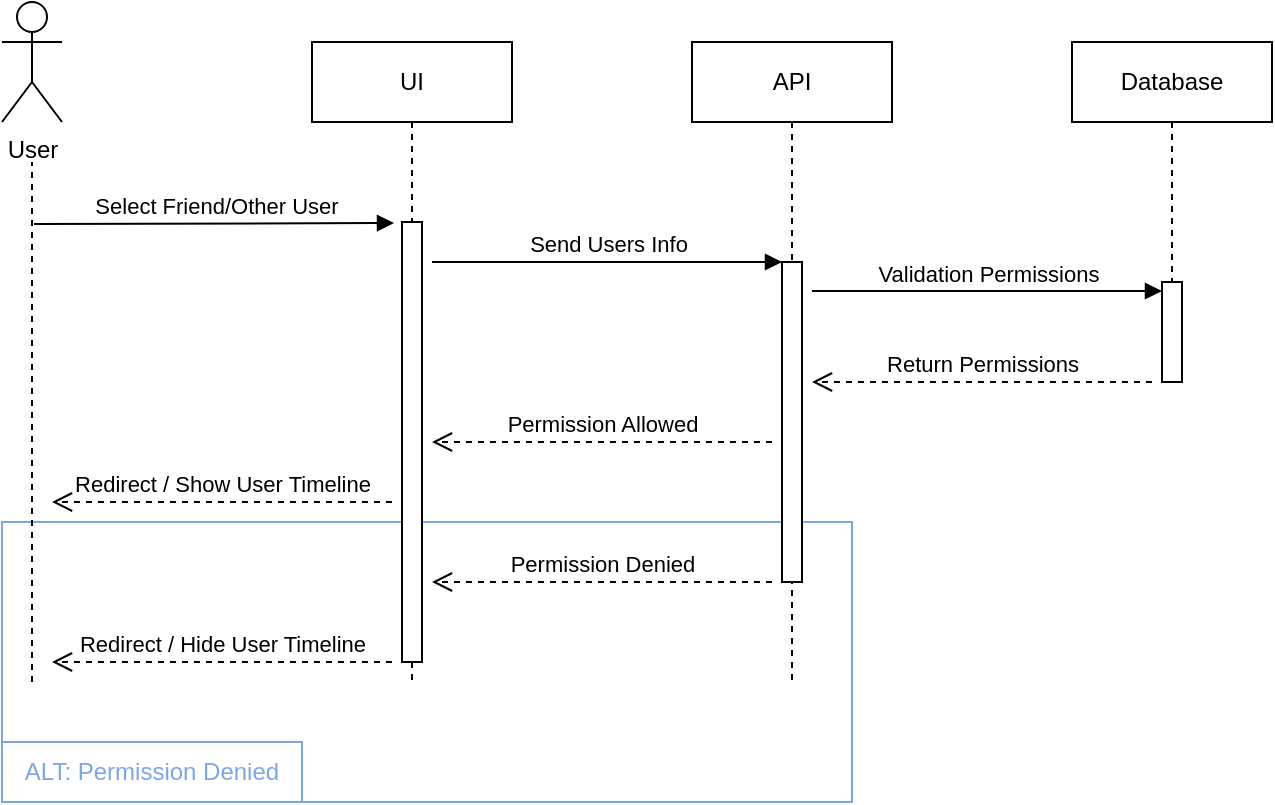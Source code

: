 <mxfile version="21.7.5" type="device">
  <diagram name="Page-1" id="2YBvvXClWsGukQMizWep">
    <mxGraphModel dx="1050" dy="542" grid="1" gridSize="10" guides="1" tooltips="1" connect="1" arrows="1" fold="1" page="1" pageScale="1" pageWidth="850" pageHeight="1100" math="0" shadow="0">
      <root>
        <mxCell id="0" />
        <mxCell id="1" parent="0" />
        <mxCell id="9hIXvd_vDNnnHWC71N-C-29" value="" style="rounded=0;whiteSpace=wrap;html=1;strokeColor=#7EA6E0;" vertex="1" parent="1">
          <mxGeometry x="65" y="280" width="425" height="140" as="geometry" />
        </mxCell>
        <mxCell id="pPaHzkRW0WduUCZ9Fjcq-30" value="" style="endArrow=none;dashed=1;html=1;rounded=0;" parent="1" edge="1">
          <mxGeometry width="50" height="50" relative="1" as="geometry">
            <mxPoint x="80" y="360" as="sourcePoint" />
            <mxPoint x="80" y="100" as="targetPoint" />
          </mxGeometry>
        </mxCell>
        <mxCell id="aM9ryv3xv72pqoxQDRHE-5" value="UI" style="shape=umlLifeline;perimeter=lifelinePerimeter;whiteSpace=wrap;html=1;container=0;dropTarget=0;collapsible=0;recursiveResize=0;outlineConnect=0;portConstraint=eastwest;newEdgeStyle={&quot;edgeStyle&quot;:&quot;elbowEdgeStyle&quot;,&quot;elbow&quot;:&quot;vertical&quot;,&quot;curved&quot;:0,&quot;rounded&quot;:0};" parent="1" vertex="1">
          <mxGeometry x="220" y="40" width="100" height="320" as="geometry" />
        </mxCell>
        <mxCell id="aM9ryv3xv72pqoxQDRHE-6" value="" style="html=1;points=[];perimeter=orthogonalPerimeter;outlineConnect=0;targetShapes=umlLifeline;portConstraint=eastwest;newEdgeStyle={&quot;edgeStyle&quot;:&quot;elbowEdgeStyle&quot;,&quot;elbow&quot;:&quot;vertical&quot;,&quot;curved&quot;:0,&quot;rounded&quot;:0};" parent="aM9ryv3xv72pqoxQDRHE-5" vertex="1">
          <mxGeometry x="45" y="90" width="10" height="220" as="geometry" />
        </mxCell>
        <mxCell id="pPaHzkRW0WduUCZ9Fjcq-1" value="API" style="shape=umlLifeline;perimeter=lifelinePerimeter;whiteSpace=wrap;html=1;container=0;dropTarget=0;collapsible=0;recursiveResize=0;outlineConnect=0;portConstraint=eastwest;newEdgeStyle={&quot;edgeStyle&quot;:&quot;elbowEdgeStyle&quot;,&quot;elbow&quot;:&quot;vertical&quot;,&quot;curved&quot;:0,&quot;rounded&quot;:0};" parent="1" vertex="1">
          <mxGeometry x="410" y="40" width="100" height="320" as="geometry" />
        </mxCell>
        <mxCell id="pPaHzkRW0WduUCZ9Fjcq-2" value="" style="html=1;points=[];perimeter=orthogonalPerimeter;outlineConnect=0;targetShapes=umlLifeline;portConstraint=eastwest;newEdgeStyle={&quot;edgeStyle&quot;:&quot;elbowEdgeStyle&quot;,&quot;elbow&quot;:&quot;vertical&quot;,&quot;curved&quot;:0,&quot;rounded&quot;:0};" parent="pPaHzkRW0WduUCZ9Fjcq-1" vertex="1">
          <mxGeometry x="45" y="110" width="10" height="160" as="geometry" />
        </mxCell>
        <mxCell id="pPaHzkRW0WduUCZ9Fjcq-6" value="Send Users Info" style="html=1;verticalAlign=bottom;endArrow=block;edgeStyle=elbowEdgeStyle;elbow=vertical;curved=0;rounded=0;" parent="1" edge="1">
          <mxGeometry relative="1" as="geometry">
            <mxPoint x="280" y="150" as="sourcePoint" />
            <Array as="points">
              <mxPoint x="370" y="150" />
            </Array>
            <mxPoint x="455" y="150" as="targetPoint" />
          </mxGeometry>
        </mxCell>
        <mxCell id="pPaHzkRW0WduUCZ9Fjcq-8" value="Permission Denied" style="html=1;verticalAlign=bottom;endArrow=open;dashed=1;endSize=8;edgeStyle=elbowEdgeStyle;elbow=vertical;curved=0;rounded=0;" parent="1" edge="1">
          <mxGeometry relative="1" as="geometry">
            <mxPoint x="280" y="310" as="targetPoint" />
            <Array as="points">
              <mxPoint x="375" y="310" />
            </Array>
            <mxPoint x="450" y="310" as="sourcePoint" />
          </mxGeometry>
        </mxCell>
        <mxCell id="pPaHzkRW0WduUCZ9Fjcq-11" value="Database" style="shape=umlLifeline;perimeter=lifelinePerimeter;whiteSpace=wrap;html=1;container=0;dropTarget=0;collapsible=0;recursiveResize=0;outlineConnect=0;portConstraint=eastwest;newEdgeStyle={&quot;edgeStyle&quot;:&quot;elbowEdgeStyle&quot;,&quot;elbow&quot;:&quot;vertical&quot;,&quot;curved&quot;:0,&quot;rounded&quot;:0};" parent="1" vertex="1">
          <mxGeometry x="600" y="40" width="100" height="170" as="geometry" />
        </mxCell>
        <mxCell id="pPaHzkRW0WduUCZ9Fjcq-12" value="" style="html=1;points=[];perimeter=orthogonalPerimeter;outlineConnect=0;targetShapes=umlLifeline;portConstraint=eastwest;newEdgeStyle={&quot;edgeStyle&quot;:&quot;elbowEdgeStyle&quot;,&quot;elbow&quot;:&quot;vertical&quot;,&quot;curved&quot;:0,&quot;rounded&quot;:0};" parent="pPaHzkRW0WduUCZ9Fjcq-11" vertex="1">
          <mxGeometry x="45" y="120" width="10" height="50" as="geometry" />
        </mxCell>
        <mxCell id="pPaHzkRW0WduUCZ9Fjcq-15" value="Return Permissions" style="html=1;verticalAlign=bottom;endArrow=open;dashed=1;endSize=8;edgeStyle=elbowEdgeStyle;elbow=vertical;curved=0;rounded=0;" parent="1" edge="1">
          <mxGeometry relative="1" as="geometry">
            <mxPoint x="470" y="210" as="targetPoint" />
            <Array as="points">
              <mxPoint x="565" y="210" />
            </Array>
            <mxPoint x="640" y="210" as="sourcePoint" />
          </mxGeometry>
        </mxCell>
        <mxCell id="pPaHzkRW0WduUCZ9Fjcq-19" value="User" style="shape=umlActor;verticalLabelPosition=bottom;verticalAlign=top;html=1;" parent="1" vertex="1">
          <mxGeometry x="65" y="20" width="30" height="60" as="geometry" />
        </mxCell>
        <mxCell id="pPaHzkRW0WduUCZ9Fjcq-28" value="Select Friend/Other User" style="html=1;verticalAlign=bottom;endArrow=block;edgeStyle=elbowEdgeStyle;elbow=vertical;curved=0;rounded=0;" parent="1" edge="1">
          <mxGeometry x="0.005" relative="1" as="geometry">
            <mxPoint x="81" y="131" as="sourcePoint" />
            <Array as="points">
              <mxPoint x="186" y="130.5" />
            </Array>
            <mxPoint x="261" y="131" as="targetPoint" />
            <mxPoint as="offset" />
          </mxGeometry>
        </mxCell>
        <mxCell id="9hIXvd_vDNnnHWC71N-C-22" value="Redirect / Hide User Timeline" style="html=1;verticalAlign=bottom;endArrow=open;dashed=1;endSize=8;edgeStyle=elbowEdgeStyle;elbow=vertical;curved=0;rounded=0;" edge="1" parent="1">
          <mxGeometry relative="1" as="geometry">
            <mxPoint x="90" y="350" as="targetPoint" />
            <Array as="points">
              <mxPoint x="185" y="350" />
            </Array>
            <mxPoint x="260" y="350" as="sourcePoint" />
          </mxGeometry>
        </mxCell>
        <mxCell id="9hIXvd_vDNnnHWC71N-C-25" value="Validation Permissions" style="html=1;verticalAlign=bottom;endArrow=block;edgeStyle=elbowEdgeStyle;elbow=vertical;curved=0;rounded=0;" edge="1" parent="1">
          <mxGeometry x="0.006" relative="1" as="geometry">
            <mxPoint x="470" y="164.5" as="sourcePoint" />
            <Array as="points">
              <mxPoint x="560" y="164.5" />
            </Array>
            <mxPoint x="645" y="164.5" as="targetPoint" />
            <mxPoint as="offset" />
          </mxGeometry>
        </mxCell>
        <mxCell id="9hIXvd_vDNnnHWC71N-C-27" value="Permission Allowed" style="html=1;verticalAlign=bottom;endArrow=open;dashed=1;endSize=8;edgeStyle=elbowEdgeStyle;elbow=vertical;curved=0;rounded=0;" edge="1" parent="1">
          <mxGeometry relative="1" as="geometry">
            <mxPoint x="280" y="240" as="targetPoint" />
            <Array as="points">
              <mxPoint x="375" y="240" />
            </Array>
            <mxPoint x="450" y="240" as="sourcePoint" />
          </mxGeometry>
        </mxCell>
        <mxCell id="9hIXvd_vDNnnHWC71N-C-28" value="Redirect / Show User Timeline" style="html=1;verticalAlign=bottom;endArrow=open;dashed=1;endSize=8;edgeStyle=elbowEdgeStyle;elbow=horizontal;curved=0;rounded=0;" edge="1" parent="1">
          <mxGeometry relative="1" as="geometry">
            <mxPoint x="90" y="270" as="targetPoint" />
            <Array as="points">
              <mxPoint x="185" y="270" />
            </Array>
            <mxPoint x="260" y="270" as="sourcePoint" />
          </mxGeometry>
        </mxCell>
        <mxCell id="9hIXvd_vDNnnHWC71N-C-30" value="ALT: Permission Denied" style="rounded=0;whiteSpace=wrap;html=1;strokeColor=#7EA6E0;fontColor=#7EA6E0;" vertex="1" parent="1">
          <mxGeometry x="65" y="390" width="150" height="30" as="geometry" />
        </mxCell>
      </root>
    </mxGraphModel>
  </diagram>
</mxfile>
